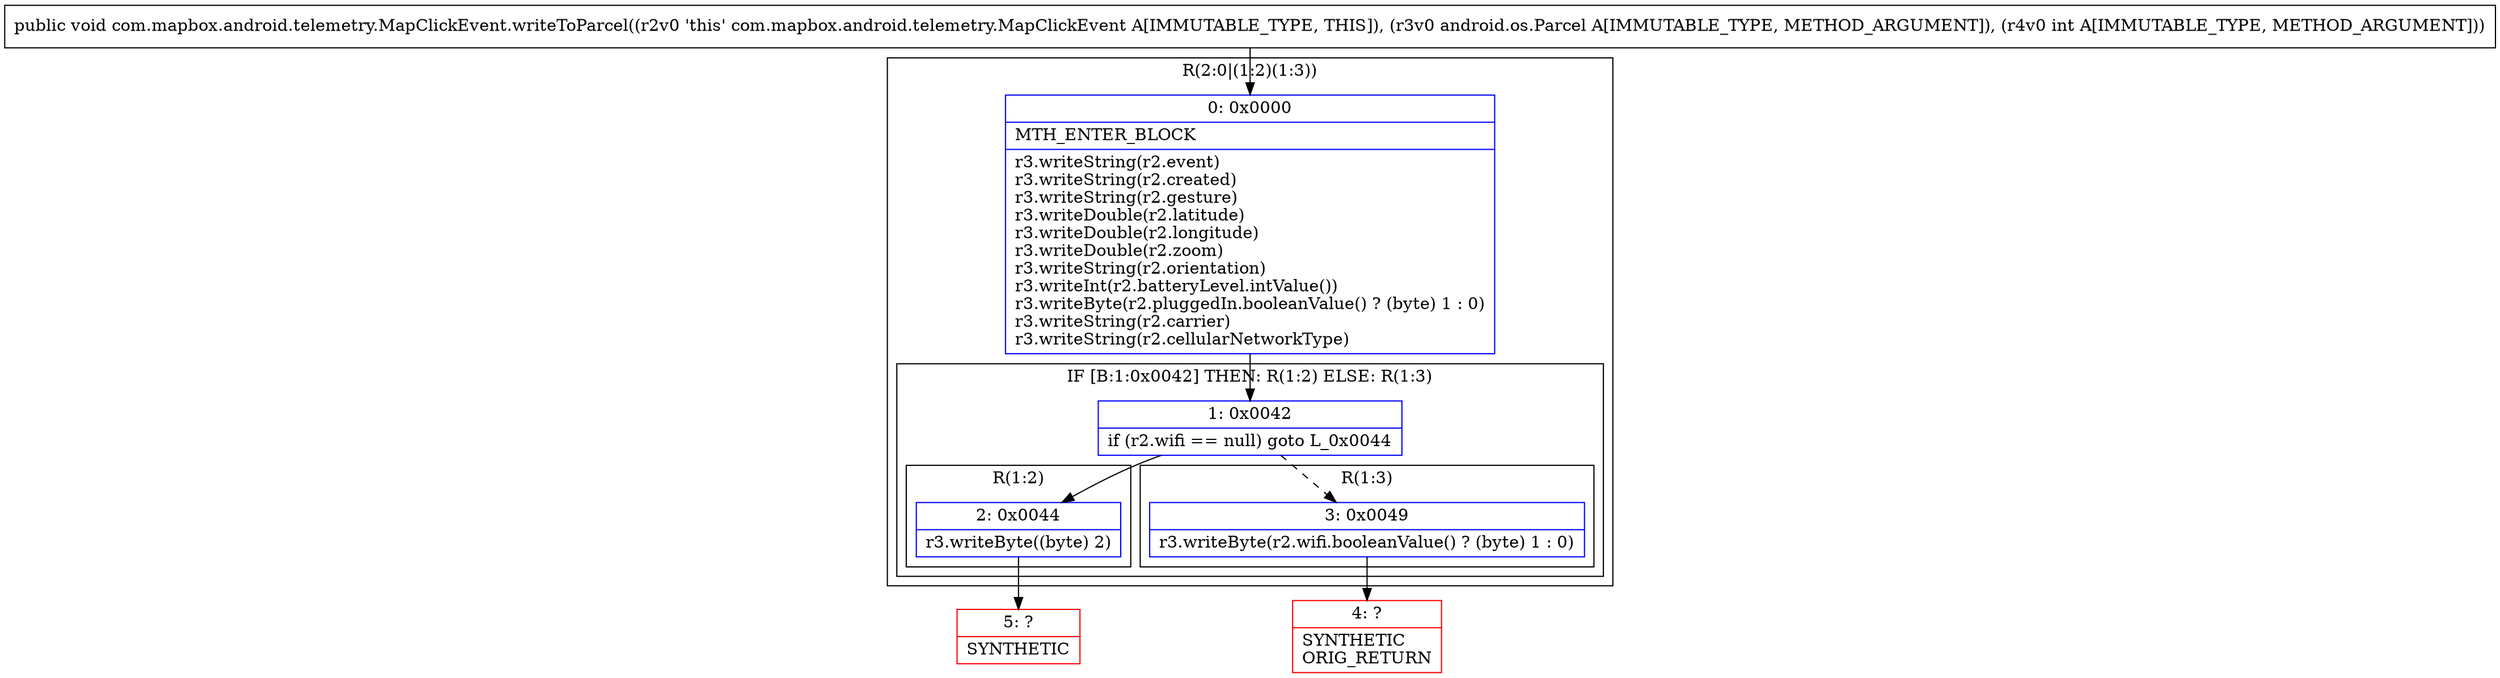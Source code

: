 digraph "CFG forcom.mapbox.android.telemetry.MapClickEvent.writeToParcel(Landroid\/os\/Parcel;I)V" {
subgraph cluster_Region_285061978 {
label = "R(2:0|(1:2)(1:3))";
node [shape=record,color=blue];
Node_0 [shape=record,label="{0\:\ 0x0000|MTH_ENTER_BLOCK\l|r3.writeString(r2.event)\lr3.writeString(r2.created)\lr3.writeString(r2.gesture)\lr3.writeDouble(r2.latitude)\lr3.writeDouble(r2.longitude)\lr3.writeDouble(r2.zoom)\lr3.writeString(r2.orientation)\lr3.writeInt(r2.batteryLevel.intValue())\lr3.writeByte(r2.pluggedIn.booleanValue() ? (byte) 1 : 0)\lr3.writeString(r2.carrier)\lr3.writeString(r2.cellularNetworkType)\l}"];
subgraph cluster_IfRegion_1990097382 {
label = "IF [B:1:0x0042] THEN: R(1:2) ELSE: R(1:3)";
node [shape=record,color=blue];
Node_1 [shape=record,label="{1\:\ 0x0042|if (r2.wifi == null) goto L_0x0044\l}"];
subgraph cluster_Region_1797001167 {
label = "R(1:2)";
node [shape=record,color=blue];
Node_2 [shape=record,label="{2\:\ 0x0044|r3.writeByte((byte) 2)\l}"];
}
subgraph cluster_Region_1996845290 {
label = "R(1:3)";
node [shape=record,color=blue];
Node_3 [shape=record,label="{3\:\ 0x0049|r3.writeByte(r2.wifi.booleanValue() ? (byte) 1 : 0)\l}"];
}
}
}
Node_4 [shape=record,color=red,label="{4\:\ ?|SYNTHETIC\lORIG_RETURN\l}"];
Node_5 [shape=record,color=red,label="{5\:\ ?|SYNTHETIC\l}"];
MethodNode[shape=record,label="{public void com.mapbox.android.telemetry.MapClickEvent.writeToParcel((r2v0 'this' com.mapbox.android.telemetry.MapClickEvent A[IMMUTABLE_TYPE, THIS]), (r3v0 android.os.Parcel A[IMMUTABLE_TYPE, METHOD_ARGUMENT]), (r4v0 int A[IMMUTABLE_TYPE, METHOD_ARGUMENT])) }"];
MethodNode -> Node_0;
Node_0 -> Node_1;
Node_1 -> Node_2;
Node_1 -> Node_3[style=dashed];
Node_2 -> Node_5;
Node_3 -> Node_4;
}

